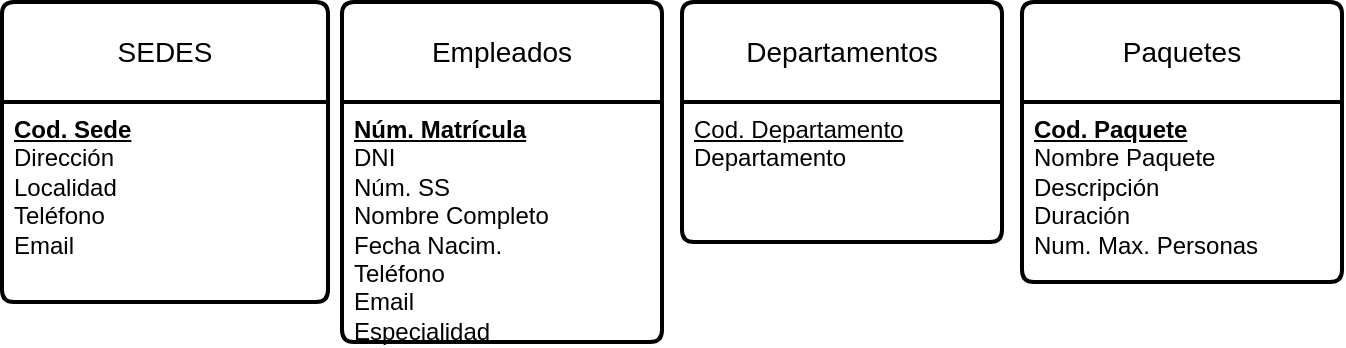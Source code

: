 <mxfile version="24.7.17">
  <diagram id="R2lEEEUBdFMjLlhIrx00" name="Page-1">
    <mxGraphModel dx="880" dy="532" grid="1" gridSize="10" guides="1" tooltips="1" connect="1" arrows="1" fold="1" page="1" pageScale="1" pageWidth="850" pageHeight="1100" math="0" shadow="0" extFonts="Permanent Marker^https://fonts.googleapis.com/css?family=Permanent+Marker">
      <root>
        <mxCell id="0" />
        <mxCell id="1" parent="0" />
        <mxCell id="9xy-FeyhlqwEeGtFLG6o-1" value="SEDES" style="swimlane;childLayout=stackLayout;horizontal=1;startSize=50;horizontalStack=0;rounded=1;fontSize=14;fontStyle=0;strokeWidth=2;resizeParent=0;resizeLast=1;shadow=0;dashed=0;align=center;arcSize=4;whiteSpace=wrap;html=1;" vertex="1" parent="1">
          <mxGeometry x="10" y="10" width="163" height="150" as="geometry" />
        </mxCell>
        <mxCell id="9xy-FeyhlqwEeGtFLG6o-2" value="&lt;b&gt;&lt;u&gt;Cod. Sede&lt;/u&gt;&lt;/b&gt;&lt;div&gt;Dirección&lt;/div&gt;&lt;div&gt;Localidad&lt;/div&gt;&lt;div&gt;Teléfono&lt;/div&gt;&lt;div&gt;Email&lt;/div&gt;" style="align=left;strokeColor=none;fillColor=none;spacingLeft=4;fontSize=12;verticalAlign=top;resizable=0;rotatable=0;part=1;html=1;" vertex="1" parent="9xy-FeyhlqwEeGtFLG6o-1">
          <mxGeometry y="50" width="163" height="100" as="geometry" />
        </mxCell>
        <mxCell id="9xy-FeyhlqwEeGtFLG6o-3" value="Empleados" style="swimlane;childLayout=stackLayout;horizontal=1;startSize=50;horizontalStack=0;rounded=1;fontSize=14;fontStyle=0;strokeWidth=2;resizeParent=0;resizeLast=1;shadow=0;dashed=0;align=center;arcSize=4;whiteSpace=wrap;html=1;" vertex="1" parent="1">
          <mxGeometry x="180" y="10" width="160" height="170" as="geometry" />
        </mxCell>
        <mxCell id="9xy-FeyhlqwEeGtFLG6o-4" value="&lt;b&gt;&lt;u&gt;Núm. Matrícula&lt;/u&gt;&lt;/b&gt;&lt;div&gt;DNI&lt;/div&gt;&lt;div&gt;Núm. SS&lt;/div&gt;&lt;div&gt;Nombre Completo&lt;/div&gt;&lt;div&gt;Fecha Nacim.&lt;/div&gt;&lt;div&gt;Teléfono&lt;/div&gt;&lt;div&gt;Email&lt;/div&gt;&lt;div&gt;Especialidad&lt;/div&gt;" style="align=left;strokeColor=none;fillColor=none;spacingLeft=4;fontSize=12;verticalAlign=top;resizable=0;rotatable=0;part=1;html=1;" vertex="1" parent="9xy-FeyhlqwEeGtFLG6o-3">
          <mxGeometry y="50" width="160" height="120" as="geometry" />
        </mxCell>
        <mxCell id="9xy-FeyhlqwEeGtFLG6o-5" value="Departamentos" style="swimlane;childLayout=stackLayout;horizontal=1;startSize=50;horizontalStack=0;rounded=1;fontSize=14;fontStyle=0;strokeWidth=2;resizeParent=0;resizeLast=1;shadow=0;dashed=0;align=center;arcSize=4;whiteSpace=wrap;html=1;" vertex="1" parent="1">
          <mxGeometry x="350" y="10" width="160" height="120" as="geometry" />
        </mxCell>
        <mxCell id="9xy-FeyhlqwEeGtFLG6o-6" value="&lt;u&gt;Cod. Departamento&lt;/u&gt;&lt;div&gt;Departamento&lt;/div&gt;" style="align=left;strokeColor=none;fillColor=none;spacingLeft=4;fontSize=12;verticalAlign=top;resizable=0;rotatable=0;part=1;html=1;" vertex="1" parent="9xy-FeyhlqwEeGtFLG6o-5">
          <mxGeometry y="50" width="160" height="70" as="geometry" />
        </mxCell>
        <mxCell id="9xy-FeyhlqwEeGtFLG6o-7" value="Paquetes" style="swimlane;childLayout=stackLayout;horizontal=1;startSize=50;horizontalStack=0;rounded=1;fontSize=14;fontStyle=0;strokeWidth=2;resizeParent=0;resizeLast=1;shadow=0;dashed=0;align=center;arcSize=4;whiteSpace=wrap;html=1;" vertex="1" parent="1">
          <mxGeometry x="520" y="10" width="160" height="140" as="geometry" />
        </mxCell>
        <mxCell id="9xy-FeyhlqwEeGtFLG6o-8" value="&lt;u&gt;&lt;b&gt;Cod. Paquete&lt;/b&gt;&lt;/u&gt;&lt;div&gt;Nombre Paquete&lt;/div&gt;&lt;div&gt;Descripción&lt;/div&gt;&lt;div&gt;Duración&lt;/div&gt;&lt;div&gt;Num. Max. Personas&lt;br&gt;&lt;div&gt;&lt;u&gt;&lt;br&gt;&lt;/u&gt;&lt;/div&gt;&lt;/div&gt;" style="align=left;strokeColor=none;fillColor=none;spacingLeft=4;fontSize=12;verticalAlign=top;resizable=0;rotatable=0;part=1;html=1;" vertex="1" parent="9xy-FeyhlqwEeGtFLG6o-7">
          <mxGeometry y="50" width="160" height="90" as="geometry" />
        </mxCell>
      </root>
    </mxGraphModel>
  </diagram>
</mxfile>
